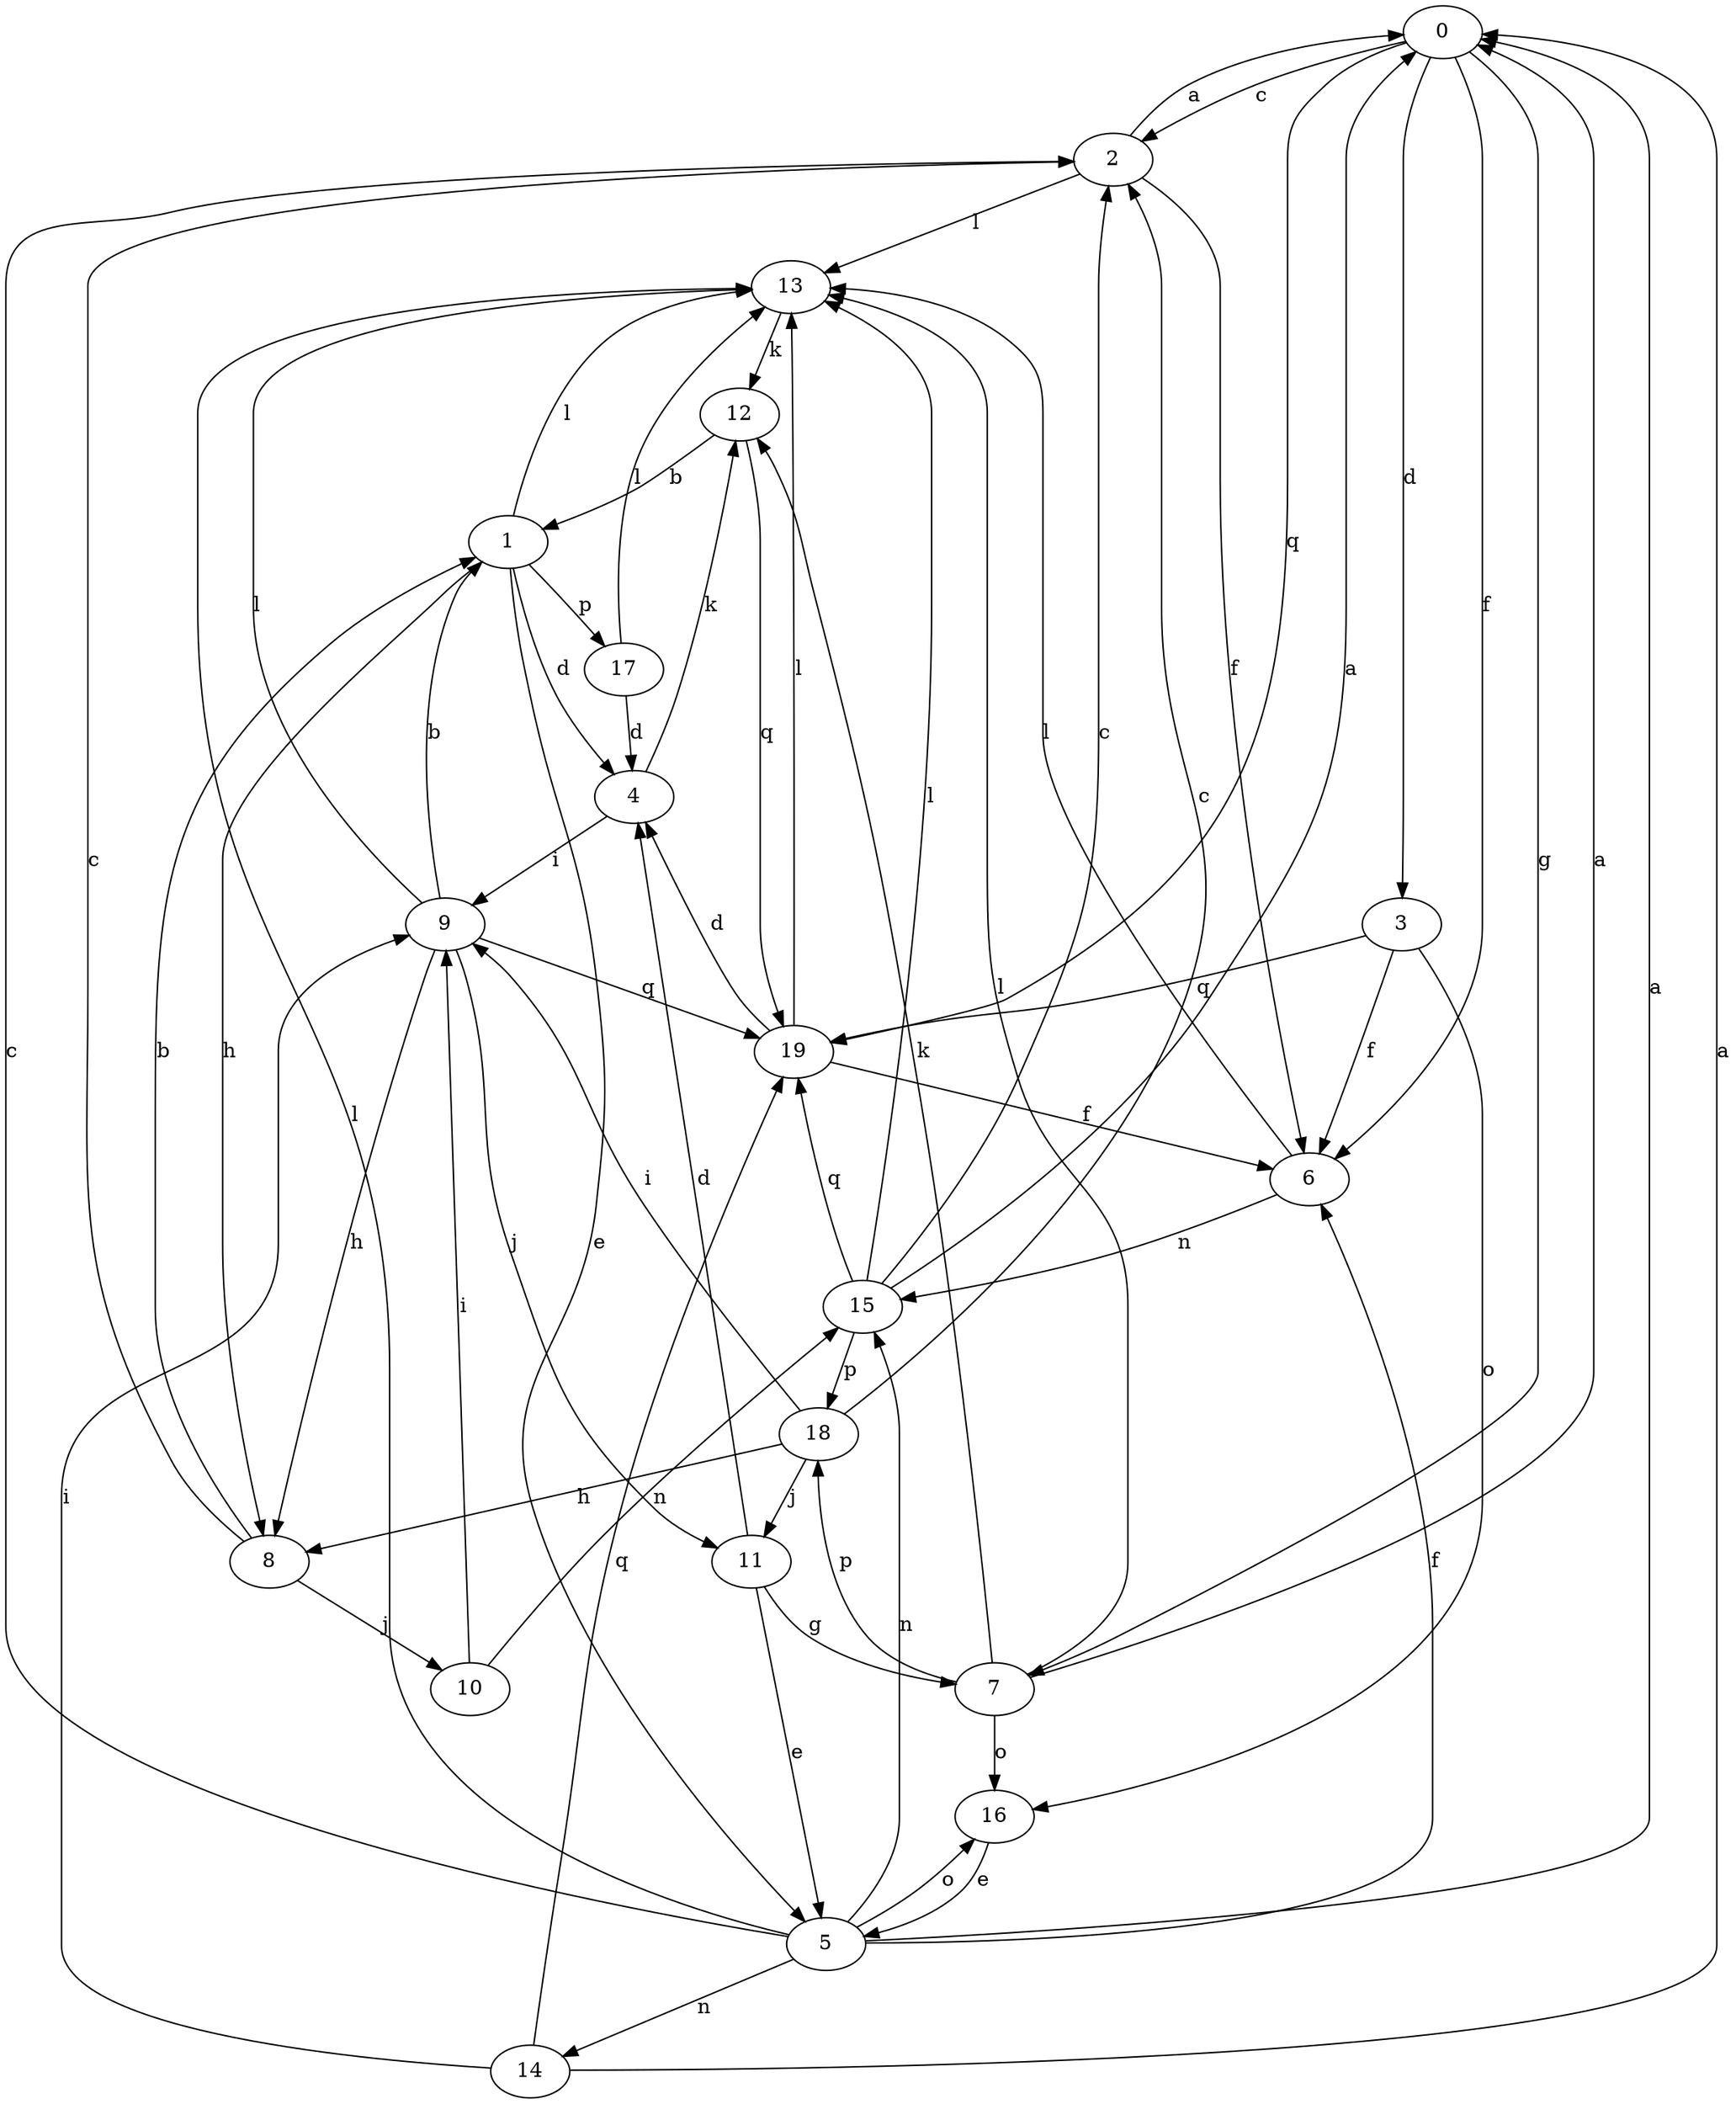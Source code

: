 strict digraph  {
0;
1;
2;
3;
4;
5;
6;
7;
8;
9;
10;
11;
12;
13;
14;
15;
16;
17;
18;
19;
0 -> 2  [label=c];
0 -> 3  [label=d];
0 -> 6  [label=f];
0 -> 7  [label=g];
0 -> 19  [label=q];
1 -> 4  [label=d];
1 -> 5  [label=e];
1 -> 8  [label=h];
1 -> 13  [label=l];
1 -> 17  [label=p];
2 -> 0  [label=a];
2 -> 6  [label=f];
2 -> 13  [label=l];
3 -> 6  [label=f];
3 -> 16  [label=o];
3 -> 19  [label=q];
4 -> 9  [label=i];
4 -> 12  [label=k];
5 -> 0  [label=a];
5 -> 2  [label=c];
5 -> 6  [label=f];
5 -> 13  [label=l];
5 -> 14  [label=n];
5 -> 15  [label=n];
5 -> 16  [label=o];
6 -> 13  [label=l];
6 -> 15  [label=n];
7 -> 0  [label=a];
7 -> 12  [label=k];
7 -> 13  [label=l];
7 -> 16  [label=o];
7 -> 18  [label=p];
8 -> 1  [label=b];
8 -> 2  [label=c];
8 -> 10  [label=j];
9 -> 1  [label=b];
9 -> 8  [label=h];
9 -> 11  [label=j];
9 -> 13  [label=l];
9 -> 19  [label=q];
10 -> 9  [label=i];
10 -> 15  [label=n];
11 -> 4  [label=d];
11 -> 5  [label=e];
11 -> 7  [label=g];
12 -> 1  [label=b];
12 -> 19  [label=q];
13 -> 12  [label=k];
14 -> 0  [label=a];
14 -> 9  [label=i];
14 -> 19  [label=q];
15 -> 0  [label=a];
15 -> 2  [label=c];
15 -> 13  [label=l];
15 -> 18  [label=p];
15 -> 19  [label=q];
16 -> 5  [label=e];
17 -> 4  [label=d];
17 -> 13  [label=l];
18 -> 2  [label=c];
18 -> 8  [label=h];
18 -> 9  [label=i];
18 -> 11  [label=j];
19 -> 4  [label=d];
19 -> 6  [label=f];
19 -> 13  [label=l];
}
